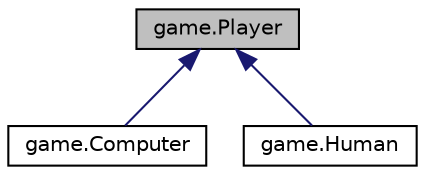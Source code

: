 digraph "game.Player"
{
  edge [fontname="Helvetica",fontsize="10",labelfontname="Helvetica",labelfontsize="10"];
  node [fontname="Helvetica",fontsize="10",shape=record];
  Node1 [label="game.Player",height=0.2,width=0.4,color="black", fillcolor="grey75", style="filled", fontcolor="black"];
  Node1 -> Node2 [dir="back",color="midnightblue",fontsize="10",style="solid",fontname="Helvetica"];
  Node2 [label="game.Computer",height=0.2,width=0.4,color="black", fillcolor="white", style="filled",URL="$classgame_1_1_computer.html",tooltip="A class for computer players. "];
  Node1 -> Node3 [dir="back",color="midnightblue",fontsize="10",style="solid",fontname="Helvetica"];
  Node3 [label="game.Human",height=0.2,width=0.4,color="black", fillcolor="white", style="filled",URL="$classgame_1_1_human.html",tooltip="A class for Human players. "];
}
